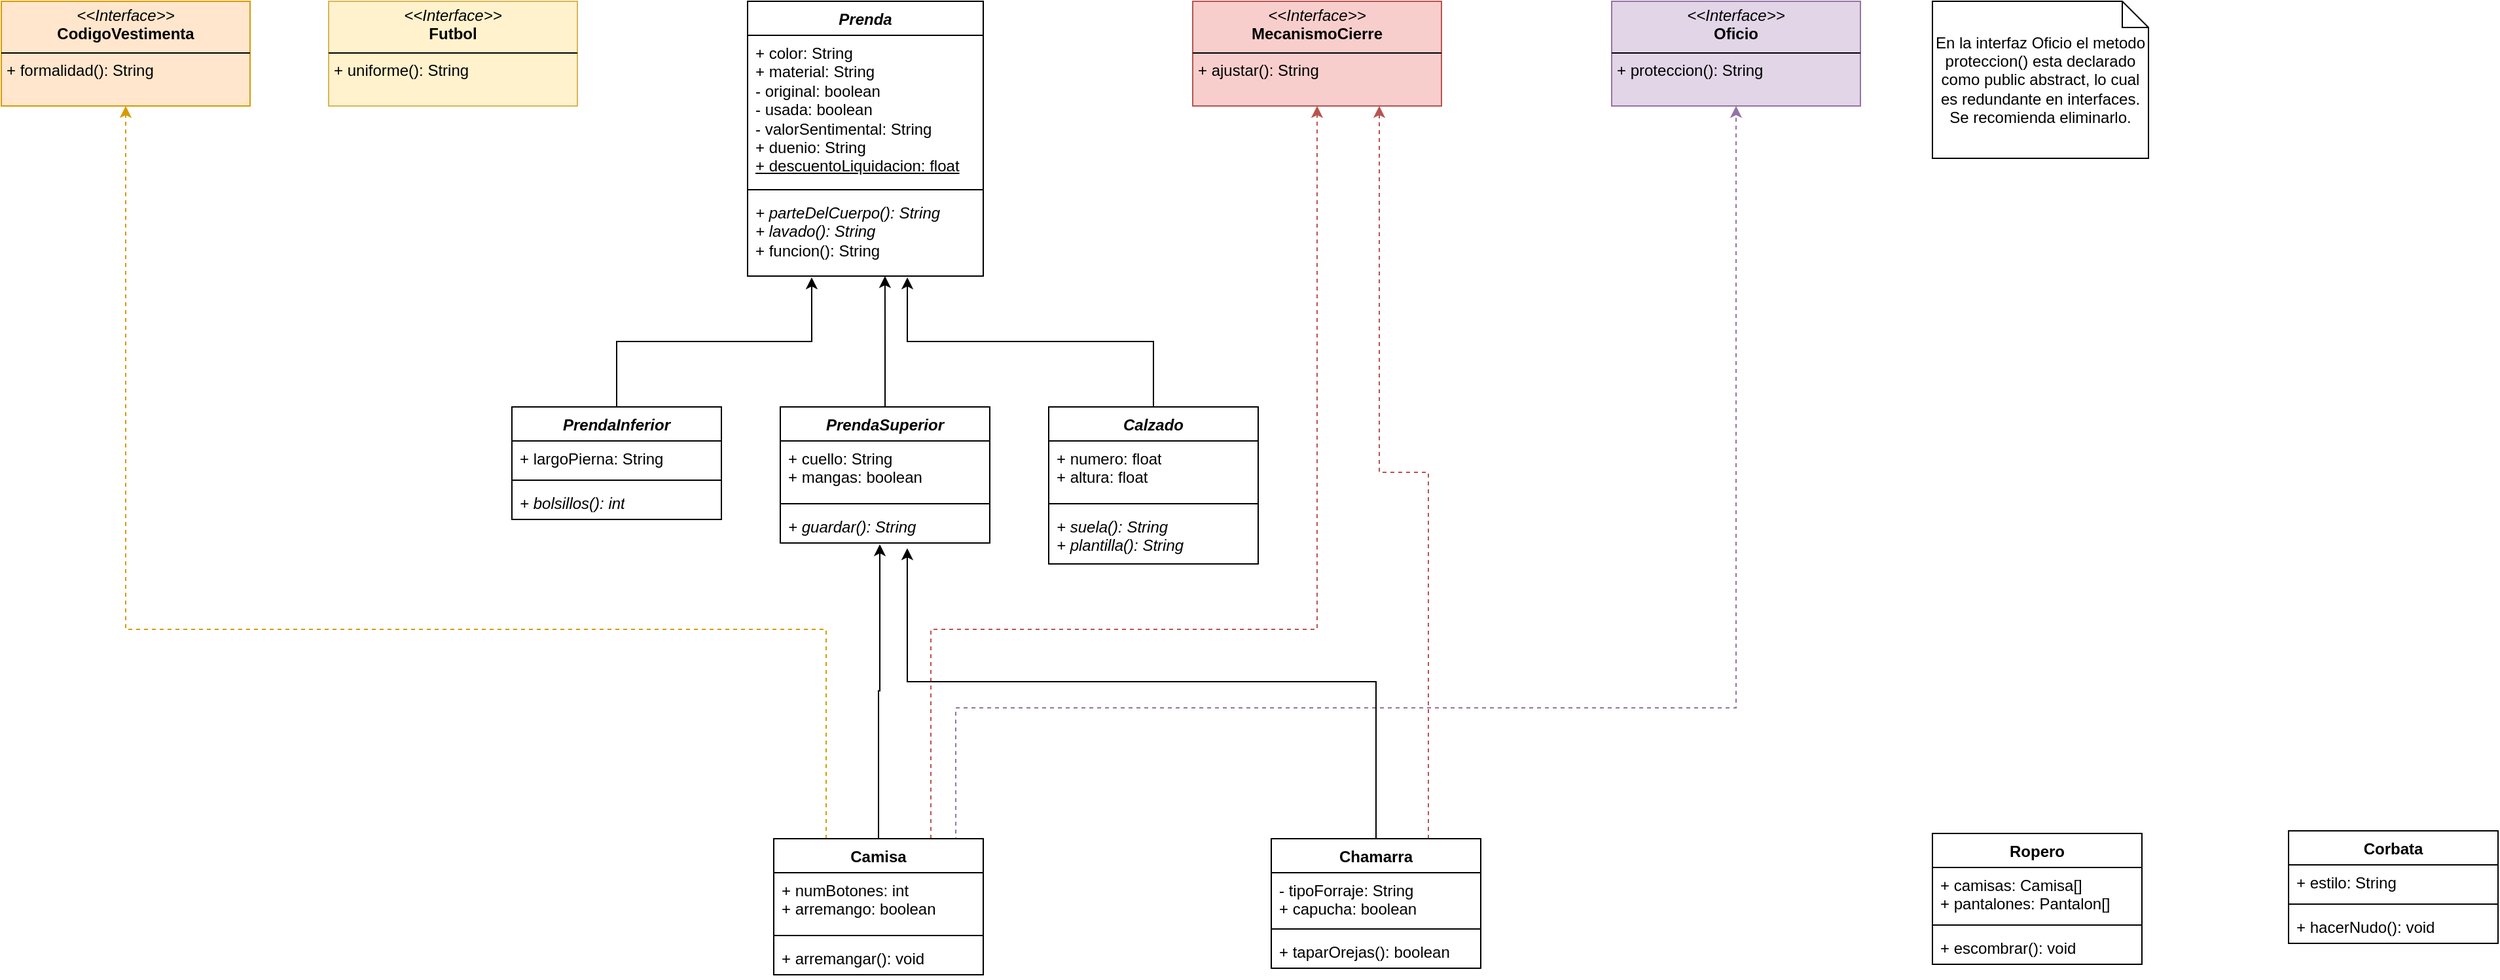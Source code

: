 <mxfile version="24.6.4" type="github">
  <diagram name="Page-1" id="Pg7Gvq5NjTDz21ge2rVp">
    <mxGraphModel dx="1834" dy="789" grid="0" gridSize="10" guides="1" tooltips="1" connect="1" arrows="1" fold="1" page="0" pageScale="1" pageWidth="850" pageHeight="1100" math="0" shadow="0">
      <root>
        <mxCell id="0" />
        <mxCell id="1" parent="0" />
        <mxCell id="J6csCWgUjrJ-LLhvEUAM-5" value="&lt;i&gt;Prenda&lt;/i&gt;" style="swimlane;fontStyle=1;align=center;verticalAlign=top;childLayout=stackLayout;horizontal=1;startSize=26;horizontalStack=0;resizeParent=1;resizeParentMax=0;resizeLast=0;collapsible=1;marginBottom=0;whiteSpace=wrap;html=1;" vertex="1" parent="1">
          <mxGeometry x="320" y="10" width="180" height="210" as="geometry" />
        </mxCell>
        <mxCell id="J6csCWgUjrJ-LLhvEUAM-6" value="+ color: String&lt;div&gt;+ material: String&lt;/div&gt;&lt;div&gt;- original: boolean&lt;/div&gt;&lt;div&gt;- usada: boolean&lt;/div&gt;&lt;div&gt;- valorSentimental: String&lt;/div&gt;&lt;div&gt;+ duenio: String&lt;/div&gt;&lt;div&gt;&lt;u&gt;+ descuentoLiquidacion: float&lt;/u&gt;&lt;/div&gt;" style="text;strokeColor=none;fillColor=none;align=left;verticalAlign=top;spacingLeft=4;spacingRight=4;overflow=hidden;rotatable=0;points=[[0,0.5],[1,0.5]];portConstraint=eastwest;whiteSpace=wrap;html=1;" vertex="1" parent="J6csCWgUjrJ-LLhvEUAM-5">
          <mxGeometry y="26" width="180" height="114" as="geometry" />
        </mxCell>
        <mxCell id="J6csCWgUjrJ-LLhvEUAM-7" value="" style="line;strokeWidth=1;fillColor=none;align=left;verticalAlign=middle;spacingTop=-1;spacingLeft=3;spacingRight=3;rotatable=0;labelPosition=right;points=[];portConstraint=eastwest;strokeColor=inherit;" vertex="1" parent="J6csCWgUjrJ-LLhvEUAM-5">
          <mxGeometry y="140" width="180" height="8" as="geometry" />
        </mxCell>
        <mxCell id="J6csCWgUjrJ-LLhvEUAM-8" value="&lt;i&gt;+ parteDelCuerpo(): String&lt;/i&gt;&lt;div&gt;&lt;i&gt;+ lavado(): String&lt;/i&gt;&lt;/div&gt;&lt;div&gt;+ funcion(): String&lt;/div&gt;" style="text;strokeColor=none;fillColor=none;align=left;verticalAlign=top;spacingLeft=4;spacingRight=4;overflow=hidden;rotatable=0;points=[[0,0.5],[1,0.5]];portConstraint=eastwest;whiteSpace=wrap;html=1;" vertex="1" parent="J6csCWgUjrJ-LLhvEUAM-5">
          <mxGeometry y="148" width="180" height="62" as="geometry" />
        </mxCell>
        <mxCell id="J6csCWgUjrJ-LLhvEUAM-9" value="&lt;i&gt;PrendaInferior&lt;/i&gt;" style="swimlane;fontStyle=1;align=center;verticalAlign=top;childLayout=stackLayout;horizontal=1;startSize=26;horizontalStack=0;resizeParent=1;resizeParentMax=0;resizeLast=0;collapsible=1;marginBottom=0;whiteSpace=wrap;html=1;" vertex="1" parent="1">
          <mxGeometry x="140" y="320" width="160" height="86" as="geometry" />
        </mxCell>
        <mxCell id="J6csCWgUjrJ-LLhvEUAM-10" value="+ largoPierna: String" style="text;strokeColor=none;fillColor=none;align=left;verticalAlign=top;spacingLeft=4;spacingRight=4;overflow=hidden;rotatable=0;points=[[0,0.5],[1,0.5]];portConstraint=eastwest;whiteSpace=wrap;html=1;" vertex="1" parent="J6csCWgUjrJ-LLhvEUAM-9">
          <mxGeometry y="26" width="160" height="26" as="geometry" />
        </mxCell>
        <mxCell id="J6csCWgUjrJ-LLhvEUAM-11" value="" style="line;strokeWidth=1;fillColor=none;align=left;verticalAlign=middle;spacingTop=-1;spacingLeft=3;spacingRight=3;rotatable=0;labelPosition=right;points=[];portConstraint=eastwest;strokeColor=inherit;" vertex="1" parent="J6csCWgUjrJ-LLhvEUAM-9">
          <mxGeometry y="52" width="160" height="8" as="geometry" />
        </mxCell>
        <mxCell id="J6csCWgUjrJ-LLhvEUAM-12" value="&lt;i&gt;+ bolsillos(): int&lt;/i&gt;" style="text;strokeColor=none;fillColor=none;align=left;verticalAlign=top;spacingLeft=4;spacingRight=4;overflow=hidden;rotatable=0;points=[[0,0.5],[1,0.5]];portConstraint=eastwest;whiteSpace=wrap;html=1;" vertex="1" parent="J6csCWgUjrJ-LLhvEUAM-9">
          <mxGeometry y="60" width="160" height="26" as="geometry" />
        </mxCell>
        <mxCell id="J6csCWgUjrJ-LLhvEUAM-13" value="&lt;i&gt;PrendaSuperior&lt;/i&gt;" style="swimlane;fontStyle=1;align=center;verticalAlign=top;childLayout=stackLayout;horizontal=1;startSize=26;horizontalStack=0;resizeParent=1;resizeParentMax=0;resizeLast=0;collapsible=1;marginBottom=0;whiteSpace=wrap;html=1;" vertex="1" parent="1">
          <mxGeometry x="345" y="320" width="160" height="104" as="geometry" />
        </mxCell>
        <mxCell id="J6csCWgUjrJ-LLhvEUAM-14" value="+ cuello: String&lt;div&gt;+ mangas: boolean&lt;/div&gt;" style="text;strokeColor=none;fillColor=none;align=left;verticalAlign=top;spacingLeft=4;spacingRight=4;overflow=hidden;rotatable=0;points=[[0,0.5],[1,0.5]];portConstraint=eastwest;whiteSpace=wrap;html=1;" vertex="1" parent="J6csCWgUjrJ-LLhvEUAM-13">
          <mxGeometry y="26" width="160" height="44" as="geometry" />
        </mxCell>
        <mxCell id="J6csCWgUjrJ-LLhvEUAM-15" value="" style="line;strokeWidth=1;fillColor=none;align=left;verticalAlign=middle;spacingTop=-1;spacingLeft=3;spacingRight=3;rotatable=0;labelPosition=right;points=[];portConstraint=eastwest;strokeColor=inherit;" vertex="1" parent="J6csCWgUjrJ-LLhvEUAM-13">
          <mxGeometry y="70" width="160" height="8" as="geometry" />
        </mxCell>
        <mxCell id="J6csCWgUjrJ-LLhvEUAM-16" value="&lt;i&gt;+ guardar(): String&lt;/i&gt;" style="text;strokeColor=none;fillColor=none;align=left;verticalAlign=top;spacingLeft=4;spacingRight=4;overflow=hidden;rotatable=0;points=[[0,0.5],[1,0.5]];portConstraint=eastwest;whiteSpace=wrap;html=1;" vertex="1" parent="J6csCWgUjrJ-LLhvEUAM-13">
          <mxGeometry y="78" width="160" height="26" as="geometry" />
        </mxCell>
        <mxCell id="J6csCWgUjrJ-LLhvEUAM-17" style="edgeStyle=orthogonalEdgeStyle;rounded=0;orthogonalLoop=1;jettySize=auto;html=1;exitX=0.5;exitY=0;exitDx=0;exitDy=0;entryX=0.272;entryY=1.016;entryDx=0;entryDy=0;entryPerimeter=0;" edge="1" parent="1" source="J6csCWgUjrJ-LLhvEUAM-9" target="J6csCWgUjrJ-LLhvEUAM-8">
          <mxGeometry relative="1" as="geometry" />
        </mxCell>
        <mxCell id="J6csCWgUjrJ-LLhvEUAM-19" style="edgeStyle=orthogonalEdgeStyle;rounded=0;orthogonalLoop=1;jettySize=auto;html=1;exitX=0.5;exitY=0;exitDx=0;exitDy=0;entryX=0.583;entryY=1;entryDx=0;entryDy=0;entryPerimeter=0;" edge="1" parent="1" source="J6csCWgUjrJ-LLhvEUAM-13" target="J6csCWgUjrJ-LLhvEUAM-8">
          <mxGeometry relative="1" as="geometry" />
        </mxCell>
        <mxCell id="J6csCWgUjrJ-LLhvEUAM-20" value="&lt;i&gt;Calzado&lt;/i&gt;" style="swimlane;fontStyle=1;align=center;verticalAlign=top;childLayout=stackLayout;horizontal=1;startSize=26;horizontalStack=0;resizeParent=1;resizeParentMax=0;resizeLast=0;collapsible=1;marginBottom=0;whiteSpace=wrap;html=1;" vertex="1" parent="1">
          <mxGeometry x="550" y="320" width="160" height="120" as="geometry" />
        </mxCell>
        <mxCell id="J6csCWgUjrJ-LLhvEUAM-21" value="+ numero: float&lt;div&gt;+ altura: float&lt;/div&gt;" style="text;strokeColor=none;fillColor=none;align=left;verticalAlign=top;spacingLeft=4;spacingRight=4;overflow=hidden;rotatable=0;points=[[0,0.5],[1,0.5]];portConstraint=eastwest;whiteSpace=wrap;html=1;" vertex="1" parent="J6csCWgUjrJ-LLhvEUAM-20">
          <mxGeometry y="26" width="160" height="44" as="geometry" />
        </mxCell>
        <mxCell id="J6csCWgUjrJ-LLhvEUAM-22" value="" style="line;strokeWidth=1;fillColor=none;align=left;verticalAlign=middle;spacingTop=-1;spacingLeft=3;spacingRight=3;rotatable=0;labelPosition=right;points=[];portConstraint=eastwest;strokeColor=inherit;" vertex="1" parent="J6csCWgUjrJ-LLhvEUAM-20">
          <mxGeometry y="70" width="160" height="8" as="geometry" />
        </mxCell>
        <mxCell id="J6csCWgUjrJ-LLhvEUAM-23" value="&lt;i&gt;+ suela(): String&lt;/i&gt;&lt;div&gt;&lt;i&gt;+ plantilla(): String&lt;/i&gt;&lt;/div&gt;" style="text;strokeColor=none;fillColor=none;align=left;verticalAlign=top;spacingLeft=4;spacingRight=4;overflow=hidden;rotatable=0;points=[[0,0.5],[1,0.5]];portConstraint=eastwest;whiteSpace=wrap;html=1;" vertex="1" parent="J6csCWgUjrJ-LLhvEUAM-20">
          <mxGeometry y="78" width="160" height="42" as="geometry" />
        </mxCell>
        <mxCell id="J6csCWgUjrJ-LLhvEUAM-24" style="edgeStyle=orthogonalEdgeStyle;rounded=0;orthogonalLoop=1;jettySize=auto;html=1;exitX=0.5;exitY=0;exitDx=0;exitDy=0;entryX=0.678;entryY=1.016;entryDx=0;entryDy=0;entryPerimeter=0;" edge="1" parent="1" source="J6csCWgUjrJ-LLhvEUAM-20" target="J6csCWgUjrJ-LLhvEUAM-8">
          <mxGeometry relative="1" as="geometry" />
        </mxCell>
        <mxCell id="J6csCWgUjrJ-LLhvEUAM-25" value="&lt;p style=&quot;margin:0px;margin-top:4px;text-align:center;&quot;&gt;&lt;i&gt;&amp;lt;&amp;lt;Interface&amp;gt;&amp;gt;&lt;/i&gt;&lt;br&gt;&lt;b&gt;CodigoVestimenta&lt;/b&gt;&lt;/p&gt;&lt;hr size=&quot;1&quot; style=&quot;border-style:solid;&quot;&gt;&lt;p style=&quot;margin:0px;margin-left:4px;&quot;&gt;+ formalidad(): String&lt;br&gt;&lt;/p&gt;" style="verticalAlign=top;align=left;overflow=fill;html=1;whiteSpace=wrap;fillColor=#ffe6cc;strokeColor=#d79b00;" vertex="1" parent="1">
          <mxGeometry x="-250" y="10" width="190" height="80" as="geometry" />
        </mxCell>
        <mxCell id="J6csCWgUjrJ-LLhvEUAM-27" value="&lt;p style=&quot;margin:0px;margin-top:4px;text-align:center;&quot;&gt;&lt;i&gt;&amp;lt;&amp;lt;Interface&amp;gt;&amp;gt;&lt;/i&gt;&lt;br&gt;&lt;b&gt;Futbol&lt;/b&gt;&lt;/p&gt;&lt;hr size=&quot;1&quot; style=&quot;border-style:solid;&quot;&gt;&lt;p style=&quot;margin:0px;margin-left:4px;&quot;&gt;+ uniforme(): String&lt;br&gt;&lt;/p&gt;" style="verticalAlign=top;align=left;overflow=fill;html=1;whiteSpace=wrap;fillColor=#fff2cc;strokeColor=#d6b656;" vertex="1" parent="1">
          <mxGeometry y="10" width="190" height="80" as="geometry" />
        </mxCell>
        <mxCell id="J6csCWgUjrJ-LLhvEUAM-28" value="&lt;p style=&quot;margin:0px;margin-top:4px;text-align:center;&quot;&gt;&lt;i&gt;&amp;lt;&amp;lt;Interface&amp;gt;&amp;gt;&lt;/i&gt;&lt;br&gt;&lt;b&gt;MecanismoCierre&lt;/b&gt;&lt;/p&gt;&lt;hr size=&quot;1&quot; style=&quot;border-style:solid;&quot;&gt;&lt;p style=&quot;margin:0px;margin-left:4px;&quot;&gt;&lt;span style=&quot;background-color: initial;&quot;&gt;+ ajustar(): String&lt;/span&gt;&lt;/p&gt;" style="verticalAlign=top;align=left;overflow=fill;html=1;whiteSpace=wrap;fillColor=#f8cecc;strokeColor=#b85450;" vertex="1" parent="1">
          <mxGeometry x="660" y="10" width="190" height="80" as="geometry" />
        </mxCell>
        <mxCell id="J6csCWgUjrJ-LLhvEUAM-29" value="&lt;p style=&quot;margin:0px;margin-top:4px;text-align:center;&quot;&gt;&lt;i&gt;&amp;lt;&amp;lt;Interface&amp;gt;&amp;gt;&lt;/i&gt;&lt;br&gt;&lt;b&gt;Oficio&lt;/b&gt;&lt;/p&gt;&lt;hr size=&quot;1&quot; style=&quot;border-style:solid;&quot;&gt;&lt;p style=&quot;margin:0px;margin-left:4px;&quot;&gt;+ proteccion(): String&lt;br&gt;&lt;/p&gt;" style="verticalAlign=top;align=left;overflow=fill;html=1;whiteSpace=wrap;fillColor=#e1d5e7;strokeColor=#9673a6;" vertex="1" parent="1">
          <mxGeometry x="980" y="10" width="190" height="80" as="geometry" />
        </mxCell>
        <mxCell id="J6csCWgUjrJ-LLhvEUAM-39" style="edgeStyle=orthogonalEdgeStyle;rounded=0;orthogonalLoop=1;jettySize=auto;html=1;exitX=0.25;exitY=0;exitDx=0;exitDy=0;entryX=0.5;entryY=1;entryDx=0;entryDy=0;dashed=1;fillColor=#ffe6cc;strokeColor=#d79b00;" edge="1" parent="1" source="J6csCWgUjrJ-LLhvEUAM-30" target="J6csCWgUjrJ-LLhvEUAM-25">
          <mxGeometry relative="1" as="geometry">
            <Array as="points">
              <mxPoint x="380" y="490" />
              <mxPoint x="-155" y="490" />
            </Array>
          </mxGeometry>
        </mxCell>
        <mxCell id="J6csCWgUjrJ-LLhvEUAM-40" style="edgeStyle=orthogonalEdgeStyle;rounded=0;orthogonalLoop=1;jettySize=auto;html=1;exitX=0.75;exitY=0;exitDx=0;exitDy=0;entryX=0.5;entryY=1;entryDx=0;entryDy=0;dashed=1;fillColor=#f8cecc;strokeColor=#b85450;" edge="1" parent="1" source="J6csCWgUjrJ-LLhvEUAM-30" target="J6csCWgUjrJ-LLhvEUAM-28">
          <mxGeometry relative="1" as="geometry">
            <Array as="points">
              <mxPoint x="460" y="490" />
              <mxPoint x="755" y="490" />
            </Array>
          </mxGeometry>
        </mxCell>
        <mxCell id="J6csCWgUjrJ-LLhvEUAM-41" style="edgeStyle=orthogonalEdgeStyle;rounded=0;orthogonalLoop=1;jettySize=auto;html=1;entryX=0.5;entryY=1;entryDx=0;entryDy=0;dashed=1;fillColor=#e1d5e7;strokeColor=#9673a6;exitX=0.869;exitY=0.019;exitDx=0;exitDy=0;exitPerimeter=0;" edge="1" parent="1" source="J6csCWgUjrJ-LLhvEUAM-30" target="J6csCWgUjrJ-LLhvEUAM-29">
          <mxGeometry relative="1" as="geometry">
            <mxPoint x="468" y="646" as="sourcePoint" />
            <Array as="points">
              <mxPoint x="479" y="550" />
              <mxPoint x="1075" y="550" />
            </Array>
          </mxGeometry>
        </mxCell>
        <mxCell id="J6csCWgUjrJ-LLhvEUAM-30" value="Camisa" style="swimlane;fontStyle=1;align=center;verticalAlign=top;childLayout=stackLayout;horizontal=1;startSize=26;horizontalStack=0;resizeParent=1;resizeParentMax=0;resizeLast=0;collapsible=1;marginBottom=0;whiteSpace=wrap;html=1;" vertex="1" parent="1">
          <mxGeometry x="340" y="650" width="160" height="104" as="geometry" />
        </mxCell>
        <mxCell id="J6csCWgUjrJ-LLhvEUAM-31" value="+ numBotones: int&lt;div&gt;+ arremango: boolean&lt;/div&gt;" style="text;strokeColor=none;fillColor=none;align=left;verticalAlign=top;spacingLeft=4;spacingRight=4;overflow=hidden;rotatable=0;points=[[0,0.5],[1,0.5]];portConstraint=eastwest;whiteSpace=wrap;html=1;" vertex="1" parent="J6csCWgUjrJ-LLhvEUAM-30">
          <mxGeometry y="26" width="160" height="44" as="geometry" />
        </mxCell>
        <mxCell id="J6csCWgUjrJ-LLhvEUAM-32" value="" style="line;strokeWidth=1;fillColor=none;align=left;verticalAlign=middle;spacingTop=-1;spacingLeft=3;spacingRight=3;rotatable=0;labelPosition=right;points=[];portConstraint=eastwest;strokeColor=inherit;" vertex="1" parent="J6csCWgUjrJ-LLhvEUAM-30">
          <mxGeometry y="70" width="160" height="8" as="geometry" />
        </mxCell>
        <mxCell id="J6csCWgUjrJ-LLhvEUAM-33" value="+ arremangar(): void" style="text;strokeColor=none;fillColor=none;align=left;verticalAlign=top;spacingLeft=4;spacingRight=4;overflow=hidden;rotatable=0;points=[[0,0.5],[1,0.5]];portConstraint=eastwest;whiteSpace=wrap;html=1;" vertex="1" parent="J6csCWgUjrJ-LLhvEUAM-30">
          <mxGeometry y="78" width="160" height="26" as="geometry" />
        </mxCell>
        <mxCell id="J6csCWgUjrJ-LLhvEUAM-35" style="edgeStyle=orthogonalEdgeStyle;rounded=0;orthogonalLoop=1;jettySize=auto;html=1;exitX=0.5;exitY=0;exitDx=0;exitDy=0;entryX=0.475;entryY=1.038;entryDx=0;entryDy=0;entryPerimeter=0;" edge="1" parent="1" source="J6csCWgUjrJ-LLhvEUAM-30" target="J6csCWgUjrJ-LLhvEUAM-16">
          <mxGeometry relative="1" as="geometry" />
        </mxCell>
        <mxCell id="J6csCWgUjrJ-LLhvEUAM-36" value="En la interfaz Oficio el metodo proteccion() esta declarado como public abstract, lo cual es redundante en interfaces. Se recomienda eliminarlo." style="shape=note;size=20;whiteSpace=wrap;html=1;" vertex="1" parent="1">
          <mxGeometry x="1225" y="10" width="165" height="120" as="geometry" />
        </mxCell>
        <mxCell id="J6csCWgUjrJ-LLhvEUAM-47" style="edgeStyle=orthogonalEdgeStyle;rounded=0;orthogonalLoop=1;jettySize=auto;html=1;exitX=0.75;exitY=0;exitDx=0;exitDy=0;entryX=0.75;entryY=1;entryDx=0;entryDy=0;fillColor=#f8cecc;strokeColor=#b85450;dashed=1;" edge="1" parent="1" source="J6csCWgUjrJ-LLhvEUAM-42" target="J6csCWgUjrJ-LLhvEUAM-28">
          <mxGeometry relative="1" as="geometry" />
        </mxCell>
        <mxCell id="J6csCWgUjrJ-LLhvEUAM-42" value="Chamarra" style="swimlane;fontStyle=1;align=center;verticalAlign=top;childLayout=stackLayout;horizontal=1;startSize=26;horizontalStack=0;resizeParent=1;resizeParentMax=0;resizeLast=0;collapsible=1;marginBottom=0;whiteSpace=wrap;html=1;" vertex="1" parent="1">
          <mxGeometry x="720" y="650" width="160" height="99" as="geometry" />
        </mxCell>
        <mxCell id="J6csCWgUjrJ-LLhvEUAM-43" value="- tipoForraje: String&lt;div&gt;+ capucha: boolean&lt;/div&gt;" style="text;strokeColor=none;fillColor=none;align=left;verticalAlign=top;spacingLeft=4;spacingRight=4;overflow=hidden;rotatable=0;points=[[0,0.5],[1,0.5]];portConstraint=eastwest;whiteSpace=wrap;html=1;" vertex="1" parent="J6csCWgUjrJ-LLhvEUAM-42">
          <mxGeometry y="26" width="160" height="39" as="geometry" />
        </mxCell>
        <mxCell id="J6csCWgUjrJ-LLhvEUAM-44" value="" style="line;strokeWidth=1;fillColor=none;align=left;verticalAlign=middle;spacingTop=-1;spacingLeft=3;spacingRight=3;rotatable=0;labelPosition=right;points=[];portConstraint=eastwest;strokeColor=inherit;" vertex="1" parent="J6csCWgUjrJ-LLhvEUAM-42">
          <mxGeometry y="65" width="160" height="8" as="geometry" />
        </mxCell>
        <mxCell id="J6csCWgUjrJ-LLhvEUAM-45" value="+ taparOrejas(): boolean" style="text;strokeColor=none;fillColor=none;align=left;verticalAlign=top;spacingLeft=4;spacingRight=4;overflow=hidden;rotatable=0;points=[[0,0.5],[1,0.5]];portConstraint=eastwest;whiteSpace=wrap;html=1;" vertex="1" parent="J6csCWgUjrJ-LLhvEUAM-42">
          <mxGeometry y="73" width="160" height="26" as="geometry" />
        </mxCell>
        <mxCell id="J6csCWgUjrJ-LLhvEUAM-46" style="edgeStyle=orthogonalEdgeStyle;rounded=0;orthogonalLoop=1;jettySize=auto;html=1;exitX=0.5;exitY=0;exitDx=0;exitDy=0;entryX=0.606;entryY=1.154;entryDx=0;entryDy=0;entryPerimeter=0;" edge="1" parent="1" source="J6csCWgUjrJ-LLhvEUAM-42" target="J6csCWgUjrJ-LLhvEUAM-16">
          <mxGeometry relative="1" as="geometry">
            <Array as="points">
              <mxPoint x="800" y="530" />
              <mxPoint x="442" y="530" />
            </Array>
          </mxGeometry>
        </mxCell>
        <mxCell id="J6csCWgUjrJ-LLhvEUAM-48" value="Corbata" style="swimlane;fontStyle=1;align=center;verticalAlign=top;childLayout=stackLayout;horizontal=1;startSize=26;horizontalStack=0;resizeParent=1;resizeParentMax=0;resizeLast=0;collapsible=1;marginBottom=0;whiteSpace=wrap;html=1;" vertex="1" parent="1">
          <mxGeometry x="1497" y="644" width="160" height="86" as="geometry" />
        </mxCell>
        <mxCell id="J6csCWgUjrJ-LLhvEUAM-49" value="+ estilo: String" style="text;strokeColor=none;fillColor=none;align=left;verticalAlign=top;spacingLeft=4;spacingRight=4;overflow=hidden;rotatable=0;points=[[0,0.5],[1,0.5]];portConstraint=eastwest;whiteSpace=wrap;html=1;" vertex="1" parent="J6csCWgUjrJ-LLhvEUAM-48">
          <mxGeometry y="26" width="160" height="26" as="geometry" />
        </mxCell>
        <mxCell id="J6csCWgUjrJ-LLhvEUAM-50" value="" style="line;strokeWidth=1;fillColor=none;align=left;verticalAlign=middle;spacingTop=-1;spacingLeft=3;spacingRight=3;rotatable=0;labelPosition=right;points=[];portConstraint=eastwest;strokeColor=inherit;" vertex="1" parent="J6csCWgUjrJ-LLhvEUAM-48">
          <mxGeometry y="52" width="160" height="8" as="geometry" />
        </mxCell>
        <mxCell id="J6csCWgUjrJ-LLhvEUAM-51" value="+ hacerNudo(): void" style="text;strokeColor=none;fillColor=none;align=left;verticalAlign=top;spacingLeft=4;spacingRight=4;overflow=hidden;rotatable=0;points=[[0,0.5],[1,0.5]];portConstraint=eastwest;whiteSpace=wrap;html=1;" vertex="1" parent="J6csCWgUjrJ-LLhvEUAM-48">
          <mxGeometry y="60" width="160" height="26" as="geometry" />
        </mxCell>
        <mxCell id="J6csCWgUjrJ-LLhvEUAM-52" value="Ropero" style="swimlane;fontStyle=1;align=center;verticalAlign=top;childLayout=stackLayout;horizontal=1;startSize=26;horizontalStack=0;resizeParent=1;resizeParentMax=0;resizeLast=0;collapsible=1;marginBottom=0;whiteSpace=wrap;html=1;" vertex="1" parent="1">
          <mxGeometry x="1225" y="646" width="160" height="100" as="geometry" />
        </mxCell>
        <mxCell id="J6csCWgUjrJ-LLhvEUAM-53" value="+ camisas: Camisa[]&lt;div&gt;+ pantalones: Pantalon[]&lt;/div&gt;" style="text;strokeColor=none;fillColor=none;align=left;verticalAlign=top;spacingLeft=4;spacingRight=4;overflow=hidden;rotatable=0;points=[[0,0.5],[1,0.5]];portConstraint=eastwest;whiteSpace=wrap;html=1;" vertex="1" parent="J6csCWgUjrJ-LLhvEUAM-52">
          <mxGeometry y="26" width="160" height="40" as="geometry" />
        </mxCell>
        <mxCell id="J6csCWgUjrJ-LLhvEUAM-54" value="" style="line;strokeWidth=1;fillColor=none;align=left;verticalAlign=middle;spacingTop=-1;spacingLeft=3;spacingRight=3;rotatable=0;labelPosition=right;points=[];portConstraint=eastwest;strokeColor=inherit;" vertex="1" parent="J6csCWgUjrJ-LLhvEUAM-52">
          <mxGeometry y="66" width="160" height="8" as="geometry" />
        </mxCell>
        <mxCell id="J6csCWgUjrJ-LLhvEUAM-55" value="+ escombrar(): void" style="text;strokeColor=none;fillColor=none;align=left;verticalAlign=top;spacingLeft=4;spacingRight=4;overflow=hidden;rotatable=0;points=[[0,0.5],[1,0.5]];portConstraint=eastwest;whiteSpace=wrap;html=1;" vertex="1" parent="J6csCWgUjrJ-LLhvEUAM-52">
          <mxGeometry y="74" width="160" height="26" as="geometry" />
        </mxCell>
      </root>
    </mxGraphModel>
  </diagram>
</mxfile>
